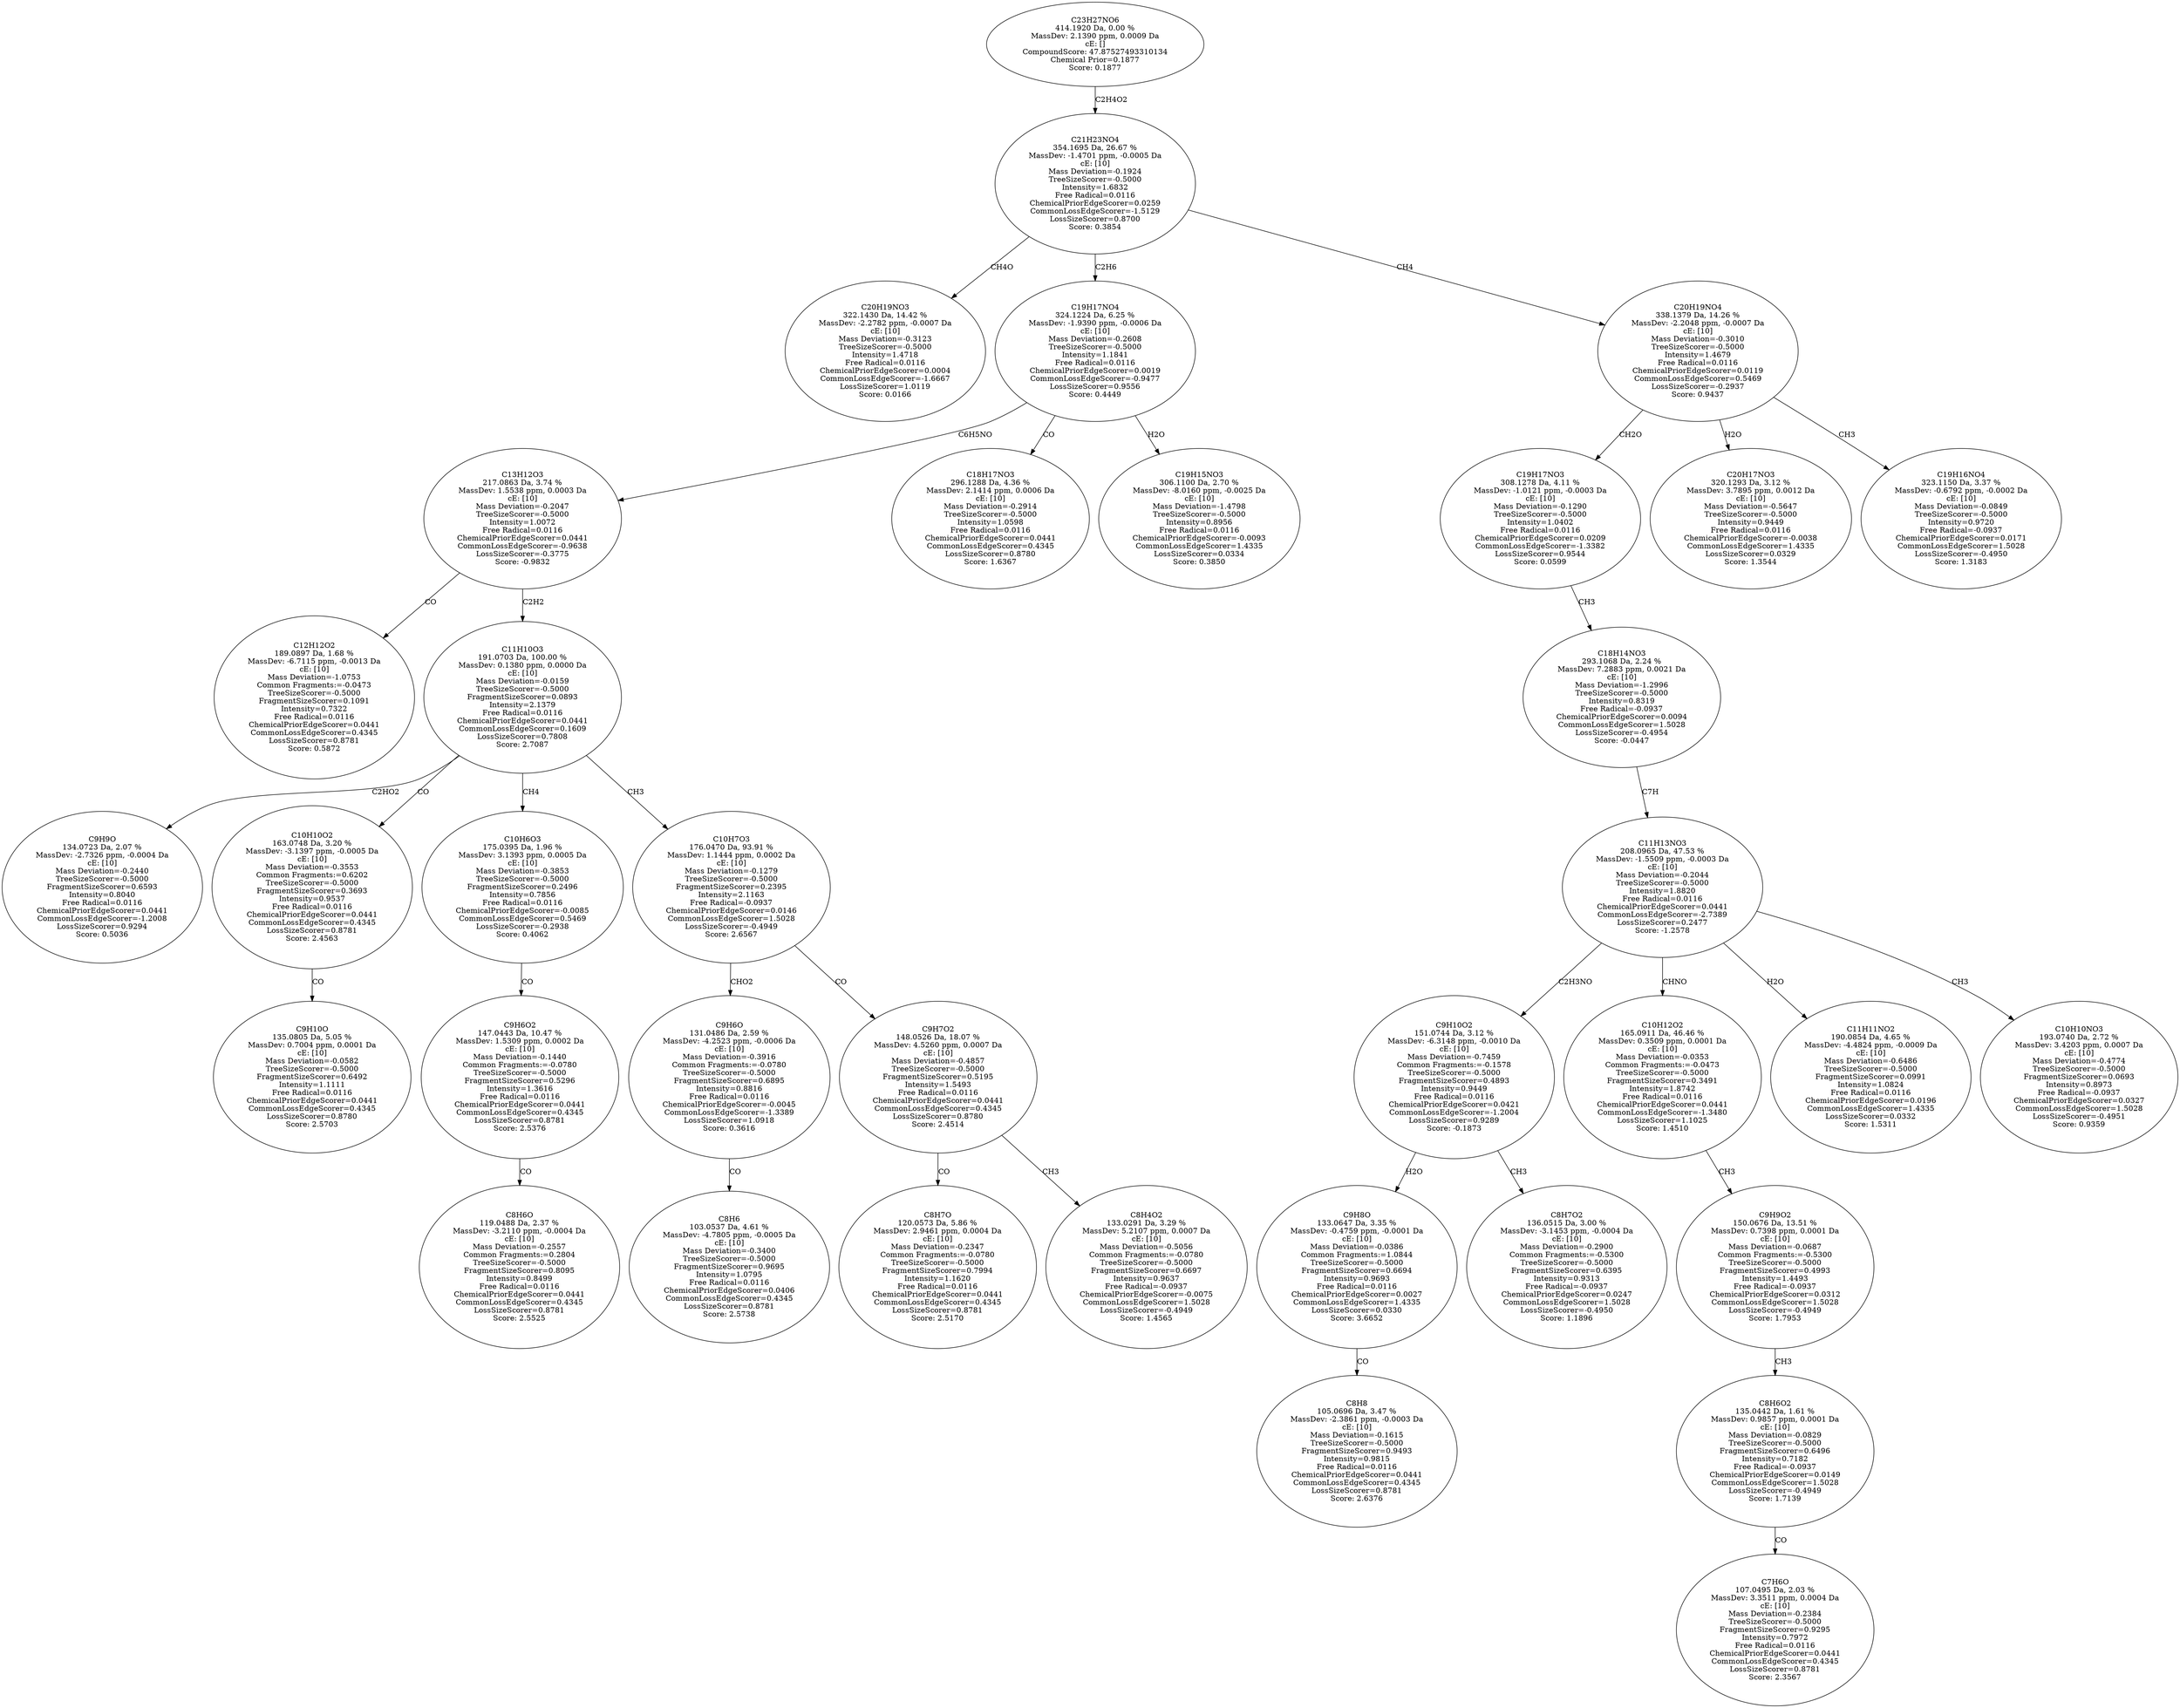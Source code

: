 strict digraph {
v1 [label="C20H19NO3\n322.1430 Da, 14.42 %\nMassDev: -2.2782 ppm, -0.0007 Da\ncE: [10]\nMass Deviation=-0.3123\nTreeSizeScorer=-0.5000\nIntensity=1.4718\nFree Radical=0.0116\nChemicalPriorEdgeScorer=0.0004\nCommonLossEdgeScorer=-1.6667\nLossSizeScorer=1.0119\nScore: 0.0166"];
v2 [label="C12H12O2\n189.0897 Da, 1.68 %\nMassDev: -6.7115 ppm, -0.0013 Da\ncE: [10]\nMass Deviation=-1.0753\nCommon Fragments:=-0.0473\nTreeSizeScorer=-0.5000\nFragmentSizeScorer=0.1091\nIntensity=0.7322\nFree Radical=0.0116\nChemicalPriorEdgeScorer=0.0441\nCommonLossEdgeScorer=0.4345\nLossSizeScorer=0.8781\nScore: 0.5872"];
v3 [label="C9H9O\n134.0723 Da, 2.07 %\nMassDev: -2.7326 ppm, -0.0004 Da\ncE: [10]\nMass Deviation=-0.2440\nTreeSizeScorer=-0.5000\nFragmentSizeScorer=0.6593\nIntensity=0.8040\nFree Radical=0.0116\nChemicalPriorEdgeScorer=0.0441\nCommonLossEdgeScorer=-1.2008\nLossSizeScorer=0.9294\nScore: 0.5036"];
v4 [label="C9H10O\n135.0805 Da, 5.05 %\nMassDev: 0.7004 ppm, 0.0001 Da\ncE: [10]\nMass Deviation=-0.0582\nTreeSizeScorer=-0.5000\nFragmentSizeScorer=0.6492\nIntensity=1.1111\nFree Radical=0.0116\nChemicalPriorEdgeScorer=0.0441\nCommonLossEdgeScorer=0.4345\nLossSizeScorer=0.8780\nScore: 2.5703"];
v5 [label="C10H10O2\n163.0748 Da, 3.20 %\nMassDev: -3.1397 ppm, -0.0005 Da\ncE: [10]\nMass Deviation=-0.3553\nCommon Fragments:=0.6202\nTreeSizeScorer=-0.5000\nFragmentSizeScorer=0.3693\nIntensity=0.9537\nFree Radical=0.0116\nChemicalPriorEdgeScorer=0.0441\nCommonLossEdgeScorer=0.4345\nLossSizeScorer=0.8781\nScore: 2.4563"];
v6 [label="C8H6O\n119.0488 Da, 2.37 %\nMassDev: -3.2110 ppm, -0.0004 Da\ncE: [10]\nMass Deviation=-0.2557\nCommon Fragments:=0.2804\nTreeSizeScorer=-0.5000\nFragmentSizeScorer=0.8095\nIntensity=0.8499\nFree Radical=0.0116\nChemicalPriorEdgeScorer=0.0441\nCommonLossEdgeScorer=0.4345\nLossSizeScorer=0.8781\nScore: 2.5525"];
v7 [label="C9H6O2\n147.0443 Da, 10.47 %\nMassDev: 1.5309 ppm, 0.0002 Da\ncE: [10]\nMass Deviation=-0.1440\nCommon Fragments:=-0.0780\nTreeSizeScorer=-0.5000\nFragmentSizeScorer=0.5296\nIntensity=1.3616\nFree Radical=0.0116\nChemicalPriorEdgeScorer=0.0441\nCommonLossEdgeScorer=0.4345\nLossSizeScorer=0.8781\nScore: 2.5376"];
v8 [label="C10H6O3\n175.0395 Da, 1.96 %\nMassDev: 3.1393 ppm, 0.0005 Da\ncE: [10]\nMass Deviation=-0.3853\nTreeSizeScorer=-0.5000\nFragmentSizeScorer=0.2496\nIntensity=0.7856\nFree Radical=0.0116\nChemicalPriorEdgeScorer=-0.0085\nCommonLossEdgeScorer=0.5469\nLossSizeScorer=-0.2938\nScore: 0.4062"];
v9 [label="C8H6\n103.0537 Da, 4.61 %\nMassDev: -4.7805 ppm, -0.0005 Da\ncE: [10]\nMass Deviation=-0.3400\nTreeSizeScorer=-0.5000\nFragmentSizeScorer=0.9695\nIntensity=1.0795\nFree Radical=0.0116\nChemicalPriorEdgeScorer=0.0406\nCommonLossEdgeScorer=0.4345\nLossSizeScorer=0.8781\nScore: 2.5738"];
v10 [label="C9H6O\n131.0486 Da, 2.59 %\nMassDev: -4.2523 ppm, -0.0006 Da\ncE: [10]\nMass Deviation=-0.3916\nCommon Fragments:=-0.0780\nTreeSizeScorer=-0.5000\nFragmentSizeScorer=0.6895\nIntensity=0.8816\nFree Radical=0.0116\nChemicalPriorEdgeScorer=-0.0045\nCommonLossEdgeScorer=-1.3389\nLossSizeScorer=1.0918\nScore: 0.3616"];
v11 [label="C8H7O\n120.0573 Da, 5.86 %\nMassDev: 2.9461 ppm, 0.0004 Da\ncE: [10]\nMass Deviation=-0.2347\nCommon Fragments:=-0.0780\nTreeSizeScorer=-0.5000\nFragmentSizeScorer=0.7994\nIntensity=1.1620\nFree Radical=0.0116\nChemicalPriorEdgeScorer=0.0441\nCommonLossEdgeScorer=0.4345\nLossSizeScorer=0.8781\nScore: 2.5170"];
v12 [label="C8H4O2\n133.0291 Da, 3.29 %\nMassDev: 5.2107 ppm, 0.0007 Da\ncE: [10]\nMass Deviation=-0.5056\nCommon Fragments:=-0.0780\nTreeSizeScorer=-0.5000\nFragmentSizeScorer=0.6697\nIntensity=0.9637\nFree Radical=-0.0937\nChemicalPriorEdgeScorer=-0.0075\nCommonLossEdgeScorer=1.5028\nLossSizeScorer=-0.4949\nScore: 1.4565"];
v13 [label="C9H7O2\n148.0526 Da, 18.07 %\nMassDev: 4.5260 ppm, 0.0007 Da\ncE: [10]\nMass Deviation=-0.4857\nTreeSizeScorer=-0.5000\nFragmentSizeScorer=0.5195\nIntensity=1.5493\nFree Radical=0.0116\nChemicalPriorEdgeScorer=0.0441\nCommonLossEdgeScorer=0.4345\nLossSizeScorer=0.8780\nScore: 2.4514"];
v14 [label="C10H7O3\n176.0470 Da, 93.91 %\nMassDev: 1.1444 ppm, 0.0002 Da\ncE: [10]\nMass Deviation=-0.1279\nTreeSizeScorer=-0.5000\nFragmentSizeScorer=0.2395\nIntensity=2.1163\nFree Radical=-0.0937\nChemicalPriorEdgeScorer=0.0146\nCommonLossEdgeScorer=1.5028\nLossSizeScorer=-0.4949\nScore: 2.6567"];
v15 [label="C11H10O3\n191.0703 Da, 100.00 %\nMassDev: 0.1380 ppm, 0.0000 Da\ncE: [10]\nMass Deviation=-0.0159\nTreeSizeScorer=-0.5000\nFragmentSizeScorer=0.0893\nIntensity=2.1379\nFree Radical=0.0116\nChemicalPriorEdgeScorer=0.0441\nCommonLossEdgeScorer=0.1609\nLossSizeScorer=0.7808\nScore: 2.7087"];
v16 [label="C13H12O3\n217.0863 Da, 3.74 %\nMassDev: 1.5538 ppm, 0.0003 Da\ncE: [10]\nMass Deviation=-0.2047\nTreeSizeScorer=-0.5000\nIntensity=1.0072\nFree Radical=0.0116\nChemicalPriorEdgeScorer=0.0441\nCommonLossEdgeScorer=-0.9638\nLossSizeScorer=-0.3775\nScore: -0.9832"];
v17 [label="C18H17NO3\n296.1288 Da, 4.36 %\nMassDev: 2.1414 ppm, 0.0006 Da\ncE: [10]\nMass Deviation=-0.2914\nTreeSizeScorer=-0.5000\nIntensity=1.0598\nFree Radical=0.0116\nChemicalPriorEdgeScorer=0.0441\nCommonLossEdgeScorer=0.4345\nLossSizeScorer=0.8780\nScore: 1.6367"];
v18 [label="C19H15NO3\n306.1100 Da, 2.70 %\nMassDev: -8.0160 ppm, -0.0025 Da\ncE: [10]\nMass Deviation=-1.4798\nTreeSizeScorer=-0.5000\nIntensity=0.8956\nFree Radical=0.0116\nChemicalPriorEdgeScorer=-0.0093\nCommonLossEdgeScorer=1.4335\nLossSizeScorer=0.0334\nScore: 0.3850"];
v19 [label="C19H17NO4\n324.1224 Da, 6.25 %\nMassDev: -1.9390 ppm, -0.0006 Da\ncE: [10]\nMass Deviation=-0.2608\nTreeSizeScorer=-0.5000\nIntensity=1.1841\nFree Radical=0.0116\nChemicalPriorEdgeScorer=0.0019\nCommonLossEdgeScorer=-0.9477\nLossSizeScorer=0.9556\nScore: 0.4449"];
v20 [label="C8H8\n105.0696 Da, 3.47 %\nMassDev: -2.3861 ppm, -0.0003 Da\ncE: [10]\nMass Deviation=-0.1615\nTreeSizeScorer=-0.5000\nFragmentSizeScorer=0.9493\nIntensity=0.9815\nFree Radical=0.0116\nChemicalPriorEdgeScorer=0.0441\nCommonLossEdgeScorer=0.4345\nLossSizeScorer=0.8781\nScore: 2.6376"];
v21 [label="C9H8O\n133.0647 Da, 3.35 %\nMassDev: -0.4759 ppm, -0.0001 Da\ncE: [10]\nMass Deviation=-0.0386\nCommon Fragments:=1.0844\nTreeSizeScorer=-0.5000\nFragmentSizeScorer=0.6694\nIntensity=0.9693\nFree Radical=0.0116\nChemicalPriorEdgeScorer=0.0027\nCommonLossEdgeScorer=1.4335\nLossSizeScorer=0.0330\nScore: 3.6652"];
v22 [label="C8H7O2\n136.0515 Da, 3.00 %\nMassDev: -3.1453 ppm, -0.0004 Da\ncE: [10]\nMass Deviation=-0.2900\nCommon Fragments:=-0.5300\nTreeSizeScorer=-0.5000\nFragmentSizeScorer=0.6395\nIntensity=0.9313\nFree Radical=-0.0937\nChemicalPriorEdgeScorer=0.0247\nCommonLossEdgeScorer=1.5028\nLossSizeScorer=-0.4950\nScore: 1.1896"];
v23 [label="C9H10O2\n151.0744 Da, 3.12 %\nMassDev: -6.3148 ppm, -0.0010 Da\ncE: [10]\nMass Deviation=-0.7459\nCommon Fragments:=-0.1578\nTreeSizeScorer=-0.5000\nFragmentSizeScorer=0.4893\nIntensity=0.9449\nFree Radical=0.0116\nChemicalPriorEdgeScorer=0.0421\nCommonLossEdgeScorer=-1.2004\nLossSizeScorer=0.9289\nScore: -0.1873"];
v24 [label="C7H6O\n107.0495 Da, 2.03 %\nMassDev: 3.3511 ppm, 0.0004 Da\ncE: [10]\nMass Deviation=-0.2384\nTreeSizeScorer=-0.5000\nFragmentSizeScorer=0.9295\nIntensity=0.7972\nFree Radical=0.0116\nChemicalPriorEdgeScorer=0.0441\nCommonLossEdgeScorer=0.4345\nLossSizeScorer=0.8781\nScore: 2.3567"];
v25 [label="C8H6O2\n135.0442 Da, 1.61 %\nMassDev: 0.9857 ppm, 0.0001 Da\ncE: [10]\nMass Deviation=-0.0829\nTreeSizeScorer=-0.5000\nFragmentSizeScorer=0.6496\nIntensity=0.7182\nFree Radical=-0.0937\nChemicalPriorEdgeScorer=0.0149\nCommonLossEdgeScorer=1.5028\nLossSizeScorer=-0.4949\nScore: 1.7139"];
v26 [label="C9H9O2\n150.0676 Da, 13.51 %\nMassDev: 0.7398 ppm, 0.0001 Da\ncE: [10]\nMass Deviation=-0.0687\nCommon Fragments:=-0.5300\nTreeSizeScorer=-0.5000\nFragmentSizeScorer=0.4993\nIntensity=1.4493\nFree Radical=-0.0937\nChemicalPriorEdgeScorer=0.0312\nCommonLossEdgeScorer=1.5028\nLossSizeScorer=-0.4949\nScore: 1.7953"];
v27 [label="C10H12O2\n165.0911 Da, 46.46 %\nMassDev: 0.3509 ppm, 0.0001 Da\ncE: [10]\nMass Deviation=-0.0353\nCommon Fragments:=-0.0473\nTreeSizeScorer=-0.5000\nFragmentSizeScorer=0.3491\nIntensity=1.8742\nFree Radical=0.0116\nChemicalPriorEdgeScorer=0.0441\nCommonLossEdgeScorer=-1.3480\nLossSizeScorer=1.1025\nScore: 1.4510"];
v28 [label="C11H11NO2\n190.0854 Da, 4.65 %\nMassDev: -4.4824 ppm, -0.0009 Da\ncE: [10]\nMass Deviation=-0.6486\nTreeSizeScorer=-0.5000\nFragmentSizeScorer=0.0991\nIntensity=1.0824\nFree Radical=0.0116\nChemicalPriorEdgeScorer=0.0196\nCommonLossEdgeScorer=1.4335\nLossSizeScorer=0.0332\nScore: 1.5311"];
v29 [label="C10H10NO3\n193.0740 Da, 2.72 %\nMassDev: 3.4203 ppm, 0.0007 Da\ncE: [10]\nMass Deviation=-0.4774\nTreeSizeScorer=-0.5000\nFragmentSizeScorer=0.0693\nIntensity=0.8973\nFree Radical=-0.0937\nChemicalPriorEdgeScorer=0.0327\nCommonLossEdgeScorer=1.5028\nLossSizeScorer=-0.4951\nScore: 0.9359"];
v30 [label="C11H13NO3\n208.0965 Da, 47.53 %\nMassDev: -1.5509 ppm, -0.0003 Da\ncE: [10]\nMass Deviation=-0.2044\nTreeSizeScorer=-0.5000\nIntensity=1.8820\nFree Radical=0.0116\nChemicalPriorEdgeScorer=0.0441\nCommonLossEdgeScorer=-2.7389\nLossSizeScorer=0.2477\nScore: -1.2578"];
v31 [label="C18H14NO3\n293.1068 Da, 2.24 %\nMassDev: 7.2883 ppm, 0.0021 Da\ncE: [10]\nMass Deviation=-1.2996\nTreeSizeScorer=-0.5000\nIntensity=0.8319\nFree Radical=-0.0937\nChemicalPriorEdgeScorer=0.0094\nCommonLossEdgeScorer=1.5028\nLossSizeScorer=-0.4954\nScore: -0.0447"];
v32 [label="C19H17NO3\n308.1278 Da, 4.11 %\nMassDev: -1.0121 ppm, -0.0003 Da\ncE: [10]\nMass Deviation=-0.1290\nTreeSizeScorer=-0.5000\nIntensity=1.0402\nFree Radical=0.0116\nChemicalPriorEdgeScorer=0.0209\nCommonLossEdgeScorer=-1.3382\nLossSizeScorer=0.9544\nScore: 0.0599"];
v33 [label="C20H17NO3\n320.1293 Da, 3.12 %\nMassDev: 3.7895 ppm, 0.0012 Da\ncE: [10]\nMass Deviation=-0.5647\nTreeSizeScorer=-0.5000\nIntensity=0.9449\nFree Radical=0.0116\nChemicalPriorEdgeScorer=-0.0038\nCommonLossEdgeScorer=1.4335\nLossSizeScorer=0.0329\nScore: 1.3544"];
v34 [label="C19H16NO4\n323.1150 Da, 3.37 %\nMassDev: -0.6792 ppm, -0.0002 Da\ncE: [10]\nMass Deviation=-0.0849\nTreeSizeScorer=-0.5000\nIntensity=0.9720\nFree Radical=-0.0937\nChemicalPriorEdgeScorer=0.0171\nCommonLossEdgeScorer=1.5028\nLossSizeScorer=-0.4950\nScore: 1.3183"];
v35 [label="C20H19NO4\n338.1379 Da, 14.26 %\nMassDev: -2.2048 ppm, -0.0007 Da\ncE: [10]\nMass Deviation=-0.3010\nTreeSizeScorer=-0.5000\nIntensity=1.4679\nFree Radical=0.0116\nChemicalPriorEdgeScorer=0.0119\nCommonLossEdgeScorer=0.5469\nLossSizeScorer=-0.2937\nScore: 0.9437"];
v36 [label="C21H23NO4\n354.1695 Da, 26.67 %\nMassDev: -1.4701 ppm, -0.0005 Da\ncE: [10]\nMass Deviation=-0.1924\nTreeSizeScorer=-0.5000\nIntensity=1.6832\nFree Radical=0.0116\nChemicalPriorEdgeScorer=0.0259\nCommonLossEdgeScorer=-1.5129\nLossSizeScorer=0.8700\nScore: 0.3854"];
v37 [label="C23H27NO6\n414.1920 Da, 0.00 %\nMassDev: 2.1390 ppm, 0.0009 Da\ncE: []\nCompoundScore: 47.87527493310134\nChemical Prior=0.1877\nScore: 0.1877"];
v36 -> v1 [label="CH4O"];
v16 -> v2 [label="CO"];
v15 -> v3 [label="C2HO2"];
v5 -> v4 [label="CO"];
v15 -> v5 [label="CO"];
v7 -> v6 [label="CO"];
v8 -> v7 [label="CO"];
v15 -> v8 [label="CH4"];
v10 -> v9 [label="CO"];
v14 -> v10 [label="CHO2"];
v13 -> v11 [label="CO"];
v13 -> v12 [label="CH3"];
v14 -> v13 [label="CO"];
v15 -> v14 [label="CH3"];
v16 -> v15 [label="C2H2"];
v19 -> v16 [label="C6H5NO"];
v19 -> v17 [label="CO"];
v19 -> v18 [label="H2O"];
v36 -> v19 [label="C2H6"];
v21 -> v20 [label="CO"];
v23 -> v21 [label="H2O"];
v23 -> v22 [label="CH3"];
v30 -> v23 [label="C2H3NO"];
v25 -> v24 [label="CO"];
v26 -> v25 [label="CH3"];
v27 -> v26 [label="CH3"];
v30 -> v27 [label="CHNO"];
v30 -> v28 [label="H2O"];
v30 -> v29 [label="CH3"];
v31 -> v30 [label="C7H"];
v32 -> v31 [label="CH3"];
v35 -> v32 [label="CH2O"];
v35 -> v33 [label="H2O"];
v35 -> v34 [label="CH3"];
v36 -> v35 [label="CH4"];
v37 -> v36 [label="C2H4O2"];
}